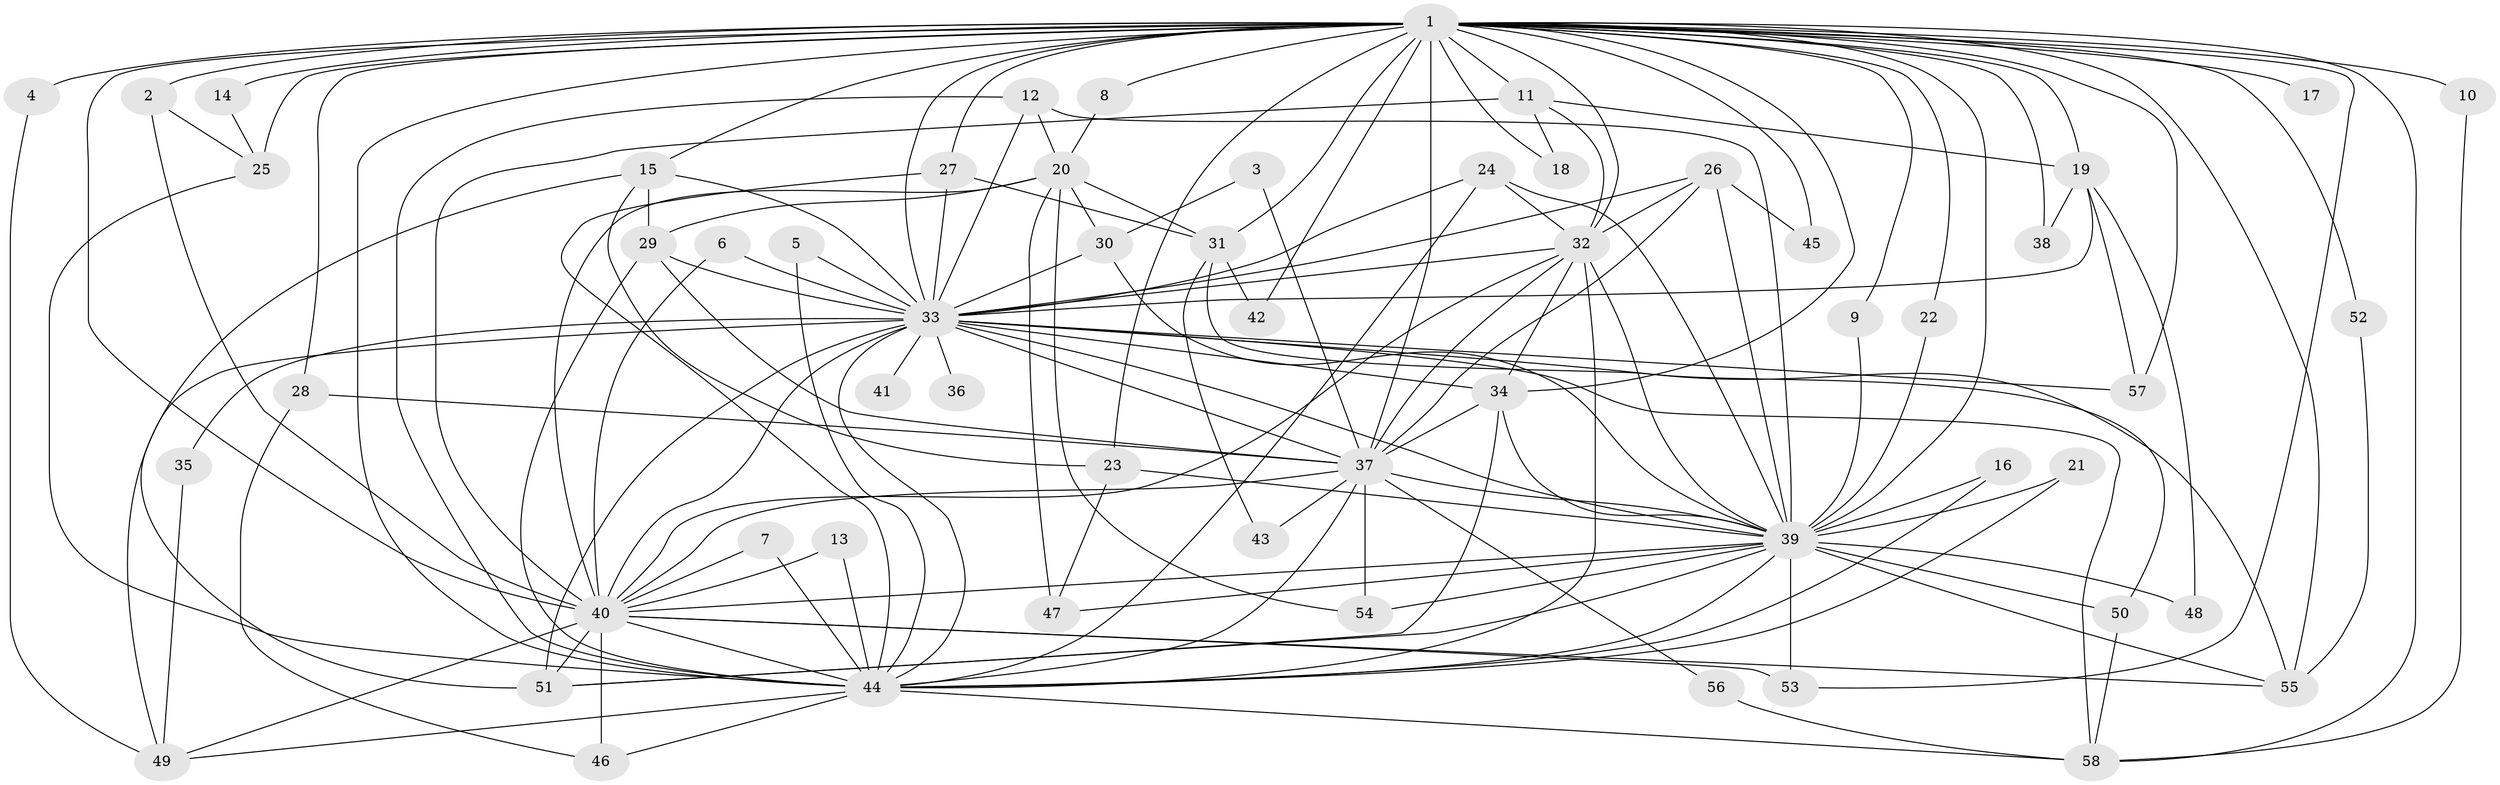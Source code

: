 // original degree distribution, {18: 0.008620689655172414, 24: 0.017241379310344827, 31: 0.008620689655172414, 14: 0.008620689655172414, 12: 0.008620689655172414, 29: 0.008620689655172414, 13: 0.008620689655172414, 32: 0.008620689655172414, 17: 0.008620689655172414, 7: 0.008620689655172414, 6: 0.02586206896551724, 3: 0.1724137931034483, 4: 0.12931034482758622, 5: 0.0603448275862069, 2: 0.5172413793103449}
// Generated by graph-tools (version 1.1) at 2025/49/03/09/25 03:49:33]
// undirected, 58 vertices, 151 edges
graph export_dot {
graph [start="1"]
  node [color=gray90,style=filled];
  1;
  2;
  3;
  4;
  5;
  6;
  7;
  8;
  9;
  10;
  11;
  12;
  13;
  14;
  15;
  16;
  17;
  18;
  19;
  20;
  21;
  22;
  23;
  24;
  25;
  26;
  27;
  28;
  29;
  30;
  31;
  32;
  33;
  34;
  35;
  36;
  37;
  38;
  39;
  40;
  41;
  42;
  43;
  44;
  45;
  46;
  47;
  48;
  49;
  50;
  51;
  52;
  53;
  54;
  55;
  56;
  57;
  58;
  1 -- 2 [weight=2.0];
  1 -- 4 [weight=2.0];
  1 -- 8 [weight=1.0];
  1 -- 9 [weight=1.0];
  1 -- 10 [weight=2.0];
  1 -- 11 [weight=2.0];
  1 -- 14 [weight=1.0];
  1 -- 15 [weight=1.0];
  1 -- 17 [weight=2.0];
  1 -- 18 [weight=1.0];
  1 -- 19 [weight=3.0];
  1 -- 22 [weight=1.0];
  1 -- 23 [weight=1.0];
  1 -- 25 [weight=1.0];
  1 -- 27 [weight=1.0];
  1 -- 28 [weight=1.0];
  1 -- 31 [weight=2.0];
  1 -- 32 [weight=4.0];
  1 -- 33 [weight=4.0];
  1 -- 34 [weight=1.0];
  1 -- 37 [weight=4.0];
  1 -- 38 [weight=1.0];
  1 -- 39 [weight=5.0];
  1 -- 40 [weight=4.0];
  1 -- 42 [weight=1.0];
  1 -- 44 [weight=4.0];
  1 -- 45 [weight=1.0];
  1 -- 52 [weight=1.0];
  1 -- 53 [weight=1.0];
  1 -- 55 [weight=1.0];
  1 -- 57 [weight=1.0];
  1 -- 58 [weight=1.0];
  2 -- 25 [weight=1.0];
  2 -- 40 [weight=1.0];
  3 -- 30 [weight=1.0];
  3 -- 37 [weight=1.0];
  4 -- 49 [weight=1.0];
  5 -- 33 [weight=1.0];
  5 -- 44 [weight=1.0];
  6 -- 33 [weight=1.0];
  6 -- 40 [weight=1.0];
  7 -- 40 [weight=1.0];
  7 -- 44 [weight=1.0];
  8 -- 20 [weight=1.0];
  9 -- 39 [weight=1.0];
  10 -- 58 [weight=1.0];
  11 -- 18 [weight=1.0];
  11 -- 19 [weight=1.0];
  11 -- 32 [weight=1.0];
  11 -- 40 [weight=2.0];
  12 -- 20 [weight=2.0];
  12 -- 33 [weight=1.0];
  12 -- 39 [weight=1.0];
  12 -- 44 [weight=1.0];
  13 -- 40 [weight=1.0];
  13 -- 44 [weight=1.0];
  14 -- 25 [weight=1.0];
  15 -- 23 [weight=1.0];
  15 -- 29 [weight=1.0];
  15 -- 33 [weight=1.0];
  15 -- 51 [weight=1.0];
  16 -- 39 [weight=1.0];
  16 -- 44 [weight=1.0];
  19 -- 33 [weight=1.0];
  19 -- 38 [weight=1.0];
  19 -- 48 [weight=1.0];
  19 -- 57 [weight=1.0];
  20 -- 29 [weight=1.0];
  20 -- 30 [weight=3.0];
  20 -- 31 [weight=1.0];
  20 -- 40 [weight=2.0];
  20 -- 47 [weight=1.0];
  20 -- 54 [weight=1.0];
  21 -- 39 [weight=1.0];
  21 -- 44 [weight=1.0];
  22 -- 39 [weight=1.0];
  23 -- 39 [weight=2.0];
  23 -- 47 [weight=1.0];
  24 -- 32 [weight=1.0];
  24 -- 33 [weight=1.0];
  24 -- 39 [weight=1.0];
  24 -- 44 [weight=1.0];
  25 -- 44 [weight=1.0];
  26 -- 32 [weight=1.0];
  26 -- 33 [weight=1.0];
  26 -- 37 [weight=1.0];
  26 -- 39 [weight=3.0];
  26 -- 45 [weight=1.0];
  27 -- 31 [weight=1.0];
  27 -- 33 [weight=2.0];
  27 -- 44 [weight=1.0];
  28 -- 37 [weight=1.0];
  28 -- 46 [weight=1.0];
  29 -- 33 [weight=1.0];
  29 -- 37 [weight=1.0];
  29 -- 44 [weight=1.0];
  30 -- 33 [weight=1.0];
  30 -- 39 [weight=1.0];
  31 -- 42 [weight=1.0];
  31 -- 43 [weight=1.0];
  31 -- 50 [weight=1.0];
  32 -- 33 [weight=1.0];
  32 -- 34 [weight=1.0];
  32 -- 37 [weight=1.0];
  32 -- 39 [weight=1.0];
  32 -- 40 [weight=1.0];
  32 -- 44 [weight=2.0];
  33 -- 34 [weight=1.0];
  33 -- 35 [weight=1.0];
  33 -- 36 [weight=1.0];
  33 -- 37 [weight=1.0];
  33 -- 39 [weight=1.0];
  33 -- 40 [weight=1.0];
  33 -- 41 [weight=1.0];
  33 -- 44 [weight=1.0];
  33 -- 49 [weight=1.0];
  33 -- 51 [weight=1.0];
  33 -- 55 [weight=1.0];
  33 -- 57 [weight=1.0];
  33 -- 58 [weight=1.0];
  34 -- 37 [weight=1.0];
  34 -- 39 [weight=1.0];
  34 -- 51 [weight=1.0];
  35 -- 49 [weight=1.0];
  37 -- 39 [weight=1.0];
  37 -- 40 [weight=1.0];
  37 -- 43 [weight=1.0];
  37 -- 44 [weight=1.0];
  37 -- 54 [weight=1.0];
  37 -- 56 [weight=1.0];
  39 -- 40 [weight=1.0];
  39 -- 44 [weight=2.0];
  39 -- 47 [weight=1.0];
  39 -- 48 [weight=1.0];
  39 -- 50 [weight=1.0];
  39 -- 51 [weight=1.0];
  39 -- 53 [weight=1.0];
  39 -- 54 [weight=1.0];
  39 -- 55 [weight=1.0];
  40 -- 44 [weight=1.0];
  40 -- 46 [weight=2.0];
  40 -- 49 [weight=1.0];
  40 -- 51 [weight=1.0];
  40 -- 53 [weight=1.0];
  40 -- 55 [weight=1.0];
  44 -- 46 [weight=1.0];
  44 -- 49 [weight=1.0];
  44 -- 58 [weight=1.0];
  50 -- 58 [weight=1.0];
  52 -- 55 [weight=1.0];
  56 -- 58 [weight=1.0];
}
